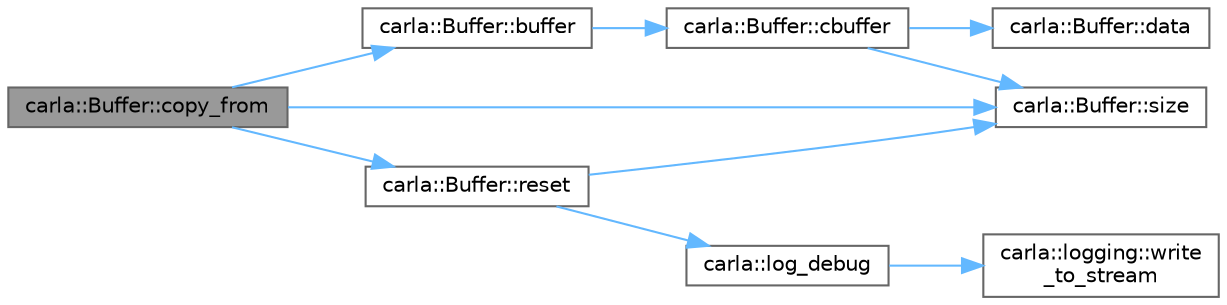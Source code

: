 digraph "carla::Buffer::copy_from"
{
 // INTERACTIVE_SVG=YES
 // LATEX_PDF_SIZE
  bgcolor="transparent";
  edge [fontname=Helvetica,fontsize=10,labelfontname=Helvetica,labelfontsize=10];
  node [fontname=Helvetica,fontsize=10,shape=box,height=0.2,width=0.4];
  rankdir="LR";
  Node1 [id="Node000001",label="carla::Buffer::copy_from",height=0.2,width=0.4,color="gray40", fillcolor="grey60", style="filled", fontcolor="black",tooltip="将 source 复制到此缓冲区，在前面留出 offset 字节未初始化的空间。"];
  Node1 -> Node2 [id="edge1_Node000001_Node000002",color="steelblue1",style="solid",tooltip=" "];
  Node2 [id="Node000002",label="carla::Buffer::buffer",height=0.2,width=0.4,color="grey40", fillcolor="white", style="filled",URL="$d0/d0a/classcarla_1_1Buffer.html#a7826c8e4e69af01ed0598986049aca64",tooltip="从这个缓冲区创建一个 boost::asio::buffer。"];
  Node2 -> Node3 [id="edge2_Node000002_Node000003",color="steelblue1",style="solid",tooltip=" "];
  Node3 [id="Node000003",label="carla::Buffer::cbuffer",height=0.2,width=0.4,color="grey40", fillcolor="white", style="filled",URL="$d0/d0a/classcarla_1_1Buffer.html#adee1ec29f3597f8585fc842072f0dcca",tooltip="从这个缓冲区创建一个 boost::asio::buffer。"];
  Node3 -> Node4 [id="edge3_Node000003_Node000004",color="steelblue1",style="solid",tooltip=" "];
  Node4 [id="Node000004",label="carla::Buffer::data",height=0.2,width=0.4,color="grey40", fillcolor="white", style="filled",URL="$d0/d0a/classcarla_1_1Buffer.html#a10680a1dd5dd8718b8e871b631022cdf",tooltip="直接访问分配的内存，如果没有分配内存则返回 nullptr。"];
  Node3 -> Node5 [id="edge4_Node000003_Node000005",color="steelblue1",style="solid",tooltip=" "];
  Node5 [id="Node000005",label="carla::Buffer::size",height=0.2,width=0.4,color="grey40", fillcolor="white", style="filled",URL="$d0/d0a/classcarla_1_1Buffer.html#a3edea2e44a05d9806312e5f9e52315e4",tooltip=" "];
  Node1 -> Node6 [id="edge5_Node000001_Node000006",color="steelblue1",style="solid",tooltip=" "];
  Node6 [id="Node000006",label="carla::Buffer::reset",height=0.2,width=0.4,color="grey40", fillcolor="white", style="filled",URL="$d0/d0a/classcarla_1_1Buffer.html#a23578a522b5ce30a6e821255a8f0ff5e",tooltip="重置缓冲区的大小。如果容量不足，当前内存将被丢弃，并分配一个新的大小为 size 的内存块。"];
  Node6 -> Node7 [id="edge6_Node000006_Node000007",color="steelblue1",style="solid",tooltip=" "];
  Node7 [id="Node000007",label="carla::log_debug",height=0.2,width=0.4,color="grey40", fillcolor="white", style="filled",URL="$d9/d36/namespacecarla.html#afb6ca911605d1ec35bdf563de2814dba",tooltip=" "];
  Node7 -> Node8 [id="edge7_Node000007_Node000008",color="steelblue1",style="solid",tooltip=" "];
  Node8 [id="Node000008",label="carla::logging::write\l_to_stream",height=0.2,width=0.4,color="grey40", fillcolor="white", style="filled",URL="$d2/d8c/namespacecarla_1_1logging.html#a4193666236852fb6a6977299a31445d8",tooltip=" "];
  Node6 -> Node5 [id="edge8_Node000006_Node000005",color="steelblue1",style="solid",tooltip=" "];
  Node1 -> Node5 [id="edge9_Node000001_Node000005",color="steelblue1",style="solid",tooltip=" "];
}
